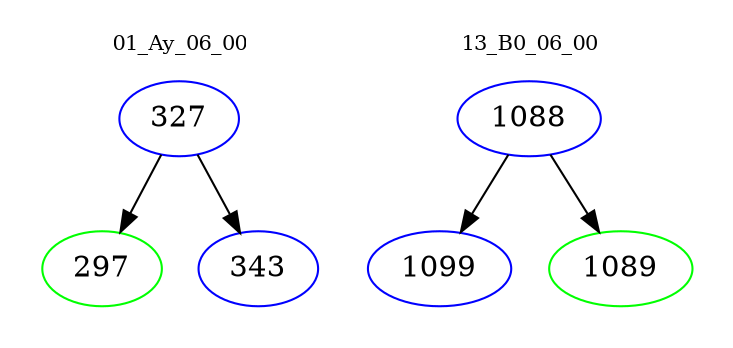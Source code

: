 digraph{
subgraph cluster_0 {
color = white
label = "01_Ay_06_00";
fontsize=10;
T0_327 [label="327", color="blue"]
T0_327 -> T0_297 [color="black"]
T0_297 [label="297", color="green"]
T0_327 -> T0_343 [color="black"]
T0_343 [label="343", color="blue"]
}
subgraph cluster_1 {
color = white
label = "13_B0_06_00";
fontsize=10;
T1_1088 [label="1088", color="blue"]
T1_1088 -> T1_1099 [color="black"]
T1_1099 [label="1099", color="blue"]
T1_1088 -> T1_1089 [color="black"]
T1_1089 [label="1089", color="green"]
}
}
